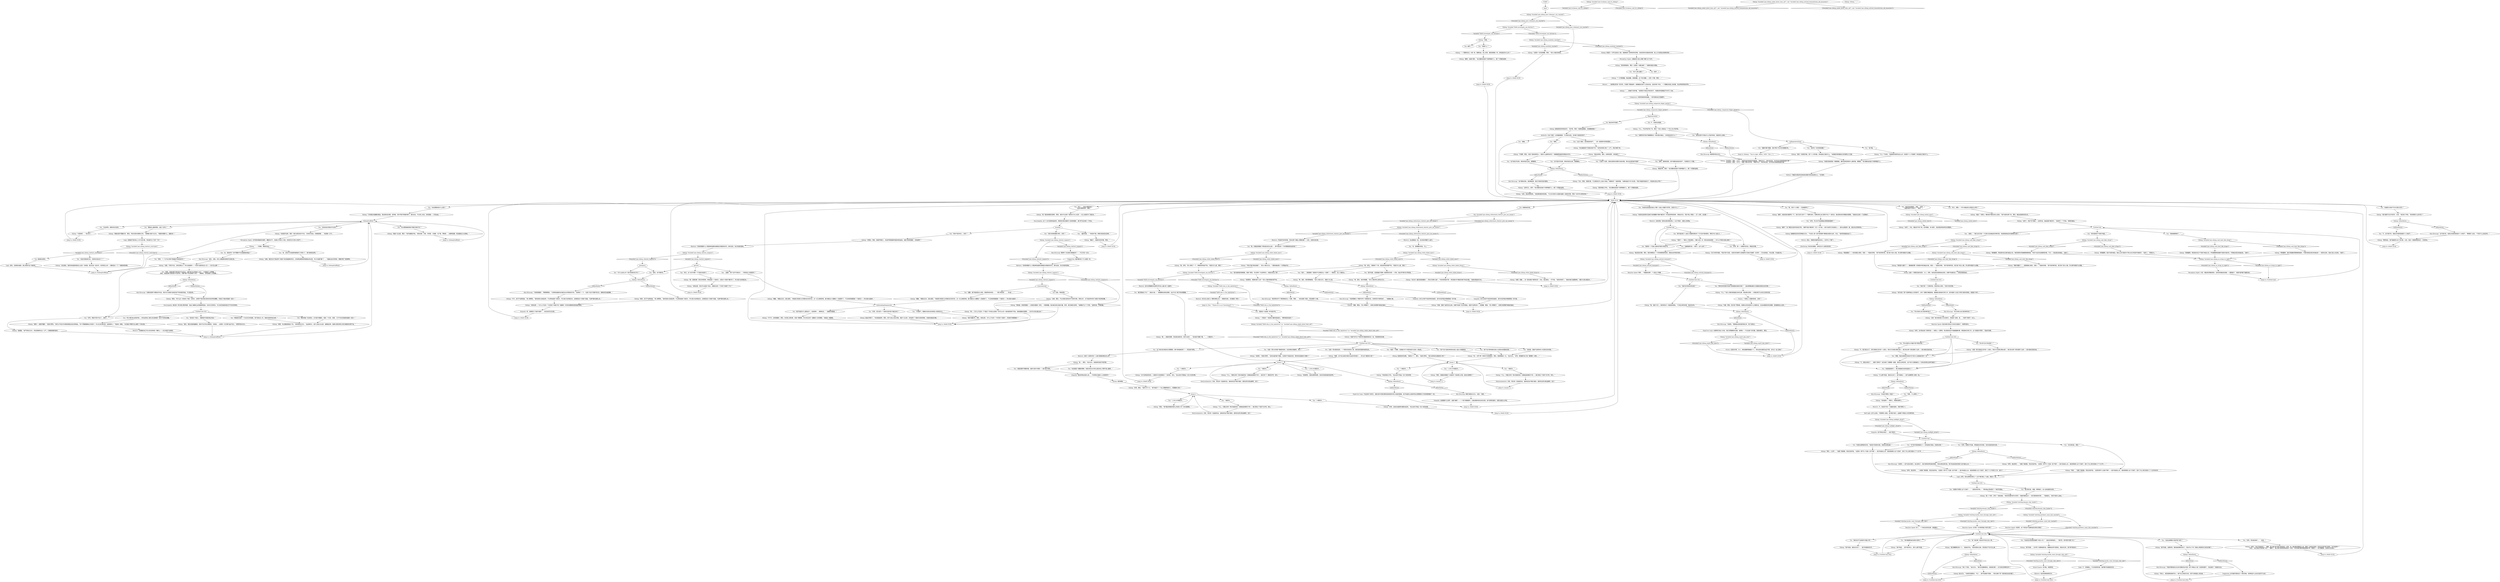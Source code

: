 # JAM / HUMANITARIAN AID
# Siileng, the humanitarian aid guy!
# ==================================================
digraph G {
	  0 [label="START"];
	  1 [label="input"];
	  2 [label="Rhetoric: 你很确定自己可以住在某地的一棵树上——反正他是不会相信。"];
	  3 [label="You: 窥探是没用的。"];
	  4 [label="Siileng: “哦……我喜欢探索，而且我也喜欢你。我可以给你……”他在脑子里数了数。“……10雷亚尔。”"];
	  5 [label="Siileng: “说得好，”他表示赞同，“没有忠诚的客户基础，生意是不可能成功的。那你的忠诚值多少钱呢？”"];
	  6 [label="You: “10雷亚尔。”"];
	  7 [label="Siileng: “拜托，小点声……”他看了看周围，然后压低声音。“这里有一帮*坏人*在做一些*坏事*——我只知道这么多。请别把我卷入这个烂摊子，我为了向上爬已经奋斗了*十五*年……”"];
	  8 [label="Kim Kitsuragi: “*到底*都是谁在议论你们要找的女司机？那个种族主义者？还是其他那个，有纹身的？”他指向北边。"];
	  9 [label="Siileng: “磁带，你是说音乐磁带吗？不，音乐已经*过时*了！不要听音乐。如果你想让自己更有*范儿*一些的话，我这里有卖非常酷炫的墨镜。”他指向左边的一个劣质箱子。"];
	  10 [label="You: “好吧，所以你不知道我能去哪里搞到磁带？”"];
	  11 [label="MAIN HUB"];
	  12 [label="Kim Kitsuragi: “*杏味附属国*，”警督解释到，“它是希依盖群岛在瑞瓦肖众所周知的代号。”他停顿了一下。“这是个有点*问题*的叫法，我敢肯定你能理解。”"];
	  13 [label="You: “只是开个玩笑。我来这里其实是警方有些问题，想从你这里找到*答案*”"];
	  14 [label="You: “好吧，但它成为一个鬼地方是*因为*瑞瓦肖吗？”"];
	  15 [label="apricots"];
	  16 [label="Siileng: “哦！没那回事！其实非常简单。希依盖是一个鬼地方。这里对个体商户要好多了。所以我才会来瑞瓦肖。”"];
	  17 [label="Jump to: [SiilengStuffHub]"];
	  18 [label="Jump to: [Siileng: \"\"You're right, officer, 100%.\" He r...\"]"];
	  19 [label="You: “你这里都卖些什么东西？”"];
	  20 [label="Untitled hub (03)"];
	  21 [label="Siileng: “希依盖，杏味附属国——对我来说都是一样的，一样都很酷。我对做生意比较感兴趣。来吧，我们做笔交易吧。”他朝箱子比了个手势。“品质优良，价格低廉。”"];
	  22 [label="Siileng: “不不，杏子产自希依盖，”男人解释到。“我的祖母以前就会种。不过希依盖是个鬼地方，所以我才会来瑞瓦肖。这里更适合个体商户发展。*法律*管的没那么多。”"];
	  23 [label="Siileng: “啊，是的。钱非常重要。”街头小贩非常认真地点点头，"];
	  24 [label="Siileng: Variable[\"TASK.investigate_sea_fortress\"]"];
	  25 [label="Variable[\"TASK.investigate_sea_fortress\"]", shape=diamond];
	  26 [label="!(Variable[\"TASK.investigate_sea_fortress\"])", shape=diamond];
	  27 [label="You: “我*不会*没收你转卖的这些人道主义救援物资。”"];
	  28 [label="You: “我*不会*把你做的这些小生意告诉纽曼奥克斯。”"];
	  29 [label="Siileng: “警官，*我*看起来像是有那么多钱的人吗？讲点道理嘛。”"];
	  30 [label="You: “1,000,000雷亚尔。”"];
	  31 [label="Untitled hub (03)"];
	  32 [label="Siileng: “是一个*她*，好吗？”他低语到。“其他司机都叫她*女司机*。你最好离她远点——他们提到她的时候……”他摇摇头。“她可不是什么淑女。”"];
	  33 [label="Jump to: [Untitled hub (03)]"];
	  34 [label="Reaction Speed: 女司机？也许跟*露比*有所关联？"];
	  35 [label="Siileng: “我不知道……我不是本地人。我什么都不知道。”"];
	  36 [label="Jump to: [Untitled hub (03)]"];
	  37 [label="You: “所以……你是从哪里来的？”\n“你是从哪里来的，席勒？”"];
	  38 [label="Siileng: “我？我的故事挺无聊的，警官。谁在乎过去呢？我现在只关心生意——全心全意的为了瑞瓦肖。”"];
	  39 [label="Siileng: 他假装惊恐地举起双手。“别开枪，警官！你要是逮捕我，还是要勒索我？”"];
	  40 [label="You: “这不是在开玩笑。把你的钱交出来。我需要钱。”"];
	  41 [label="hubsmakingthingseasier"];
	  42 [label="Siileng: “一个警察在街上一瘸一拐，肩膀流血，脸上淤青，看起来跟鬼一样..,你知道这叫什么吗？”"];
	  43 [label="Jump to: [MAIN HUB]"];
	  44 [label="You: “但你是个外国人。我要保护外国的商业利益！”"];
	  45 [label="You: “那不就击败了人道主义救援的理念吗？它*应该*是免费的。那样才叫人道主义。”"];
	  46 [label="Untitled hub"];
	  47 [label="Esprit de Corps: 如果想钉死这人的话，我们还需要更多证据，他想到——不过这是个好问题。真是好眼力，警官。"];
	  48 [label="You: 说服他给你钱。"];
	  49 [label="You: Variable[\"jam.siileng_whitecheck_rhetoric_give_me_money\"]"];
	  50 [label="Variable[\"jam.siileng_whitecheck_rhetoric_give_me_money\"]", shape=diamond];
	  51 [label="!(Variable[\"jam.siileng_whitecheck_rhetoric_give_me_money\"])", shape=diamond];
	  52 [label="Siileng: Variable[\"jam.siileng_white_failed_once\"]"];
	  53 [label="Variable[\"jam.siileng_white_failed_once\"]", shape=diamond];
	  54 [label="!(Variable[\"jam.siileng_white_failed_once\"])", shape=diamond];
	  55 [label="Siileng: “好吧，这些应该能帮你重新站起来。”他从皮夹子掏出一张十块的钞票。"];
	  56 [label="You: “我甚至都不想要幸福，或者*没有不幸福*——我只是不想死。”"];
	  57 [label="Rhetoric: 经过这么些乱七八糟的事情之后——撕破的封条，对你撒谎？拜托！"];
	  58 [label="Siileng: “那就*更酷*了——调查贩毒之类的。但是——”他指向货物。“我不是货車司机，我只是个街头小贩。所以那件事我不太清楚。”"];
	  59 [label="Siileng: IsKimHere()"];
	  60 [label="IsKimHere()", shape=diamond];
	  61 [label="!(IsKimHere())", shape=diamond];
	  62 [label="Siileng: “没有！我只是说我工作比较努力，但他是个混球。我……”他停下来想了一会儿。"];
	  63 [label="Reaction Speed: 他应该意识到自己已经无法脱身了。聪明的家伙。"];
	  64 [label="You: “等等，什么那帮人？”"];
	  65 [label="Siileng: “我不知道，全都有吧。我知道的都告诉你了。现在可以了吗？我真心希望现在已经没问题了。”"];
	  66 [label="Siileng: “我不知道……也许吧？如果她是的话，我跟她走得不是很近。我告诉过你，我不想*卷进去*。”"];
	  67 [label="You: “喂，你看起来像是个特别成功的企业家……想不想支持一下本地警察局的成员呢？”"];
	  68 [label="Siileng: “……你确实*非常*酷。”他用两只手做出手枪的样子，有模有样的朝着空气中开了几枪。"];
	  69 [label="You: “你是‘杏味附属国’来的，对吧？”"];
	  70 [label="You: “为什么会这么叫？因为有很多杏子吗？”"];
	  71 [label="You: “这不是在开玩笑。把你的钱交出来。我需要钱。”"];
	  72 [label="Siileng: “当然。我会悄悄地来。”他狡猾地朝你眨眨眼。“不过也许我可以说服你逮捕一些我的货物，警官？也许可以用你的钱？”"];
	  73 [label="You: （退避）“那个名字不是有点……不顾及别人的感受吗？”"];
	  74 [label="nolaupuru"];
	  75 [label="Logic: 不，还是露比。不过有意思的是，他好像不知道她的存在……"];
	  76 [label="nofingerpistolshub"];
	  77 [label="Siileng: “酷啊。这就叫*酷*。”他又重新坐回身下的那堆箱子上，摆了个舒服的姿势。"];
	  78 [label="Siileng: Variable[\"jam.truckman_said_its_siileng\"]"];
	  79 [label="Variable[\"jam.truckman_said_its_siileng\"]", shape=diamond];
	  80 [label="!(Variable[\"jam.truckman_said_its_siileng\"])", shape=diamond];
	  81 [label="Jump to: [MAIN HUB]"];
	  82 [label="Siileng: Variable[\"jam.siileng_noticed_humanox\"]"];
	  83 [label="Variable[\"jam.siileng_noticed_humanox\"]", shape=diamond];
	  84 [label="!(Variable[\"jam.siileng_noticed_humanox\"])", shape=diamond];
	  85 [label="Empathy: 你们之前的气氛变得有些尴尬，因为你显然就对贿赂那套一窍不通。"];
	  86 [label="Jump to: [money 1]"];
	  87 [label="Drama: 这是一个厚颜无耻的谎言，大人。然而，他说话的态度是如此坚定。如果不知道的话——吾辈会相信他的。"];
	  88 [label="You: “你在害怕谁，席勒？”"];
	  89 [label="You: “好吧。如果你不知道，那我就告诉你老板，说你在偷卖他的东西。”"];
	  90 [label="Siileng: “好吧，是这样的……”小贩看了看周围，然后压低声音。“这里有一帮*坏人*在做一些*坏事*——我只知道这么多。请别把我卷入这个烂摊子，我花了*15*年努力工作，就为了……”"];
	  91 [label="Siileng: “所有人。甚至是那些离开的人。我不怎么和他们交往，我不记得谁身上有纹身。”"];
	  92 [label="Siileng: “国王雕像那边有一个。”他指向环岛。“我没有靠近过她，而且我也*不会*这么做。”"];
	  93 [label="You: “不，这不是代号。我真正的意思是我的个人净资产。”"];
	  94 [label="Siileng: 他朝着背后的空货車厢点点头。“不会有人把一副*优质塑料*墨镜扔进灌木丛的，先生。“他的笑容越发灿烂了。"];
	  95 [label="Siileng: Variable[\"jam.siileng_mainhub_reached\"]"];
	  96 [label="Variable[\"jam.siileng_mainhub_reached\"]", shape=diamond];
	  97 [label="!(Variable[\"jam.siileng_mainhub_reached\"])", shape=diamond];
	  98 [label="You: 掏出你的手指枪！"];
	  99 [label="Siileng: Variable[\"jam.siileng_rhetoric_overvalue\"]"];
	  100 [label="Variable[\"jam.siileng_rhetoric_overvalue\"]", shape=diamond];
	  101 [label="!(Variable[\"jam.siileng_rhetoric_overvalue\"])", shape=diamond];
	  102 [label="Siileng: “……它很美。美丽的自由！”"];
	  103 [label="Siileng: “是啊——废墟*很酷*，”他表示赞同。“我可以不经过中间商来贩售这些优质商品。*你*不需要重建自己的房子。可以生活在弹坑里！或者是树上！”他指向一棵树。“你还能在*哪里*这么做呢？只有这里。”"];
	  104 [label="Siileng: “是的！你很有风格，很*个人*的风格。你知道自己喜欢什么。”他满意的审视着自己的消费主义王国。"];
	  105 [label="You: “哇哦什么？”"];
	  106 [label="You: [离开。]"];
	  107 [label="Kim Kitsuragi: “是的，没错。任何人都能随时随地开店做生意。”"];
	  108 [label="Siileng: IsKimHere()"];
	  109 [label="IsKimHere()", shape=diamond];
	  110 [label="!(IsKimHere())", shape=diamond];
	  111 [label="SiilengStuffHub"];
	  112 [label="You: “到底*谁*是你的供应商？”"];
	  113 [label="Reaction Speed: 等等……*纽曼奥克斯*，*人道主义*救援……"];
	  114 [label="Siileng: “哦，好吧。”男人停顿了一下，神情突然有些严肃。“但是为什么呢，警官？”"];
	  115 [label="Siileng: Variable[\"jam.siileng_whitecheck_rhetoric_give_me_money\"]"];
	  116 [label="Variable[\"jam.siileng_whitecheck_rhetoric_give_me_money\"]", shape=diamond];
	  117 [label="!(Variable[\"jam.siileng_whitecheck_rhetoric_give_me_money\"])", shape=diamond];
	  118 [label="Electrochemistry: 天啦，现在来一包皇家的话，滋味肯定会*特别*美妙。感觉去弄点焦油棒吧，宝贝！"];
	  119 [label="You: “看见那座岛了吗？”（指向大海。）“我需要钱去那边探索。这对于这个案子来说很重要。”"];
	  120 [label="Drama: 感觉很棒。"];
	  121 [label="You: （继续。）“我们正在寻找一个在港口运送毒品的货車司机。他或者是她此刻也被堵在这里了。”"];
	  122 [label="Siileng: Variable[\"jam.siileng_said_dont_like_drugs\"]"];
	  123 [label="Variable[\"jam.siileng_said_dont_like_drugs\"]", shape=diamond];
	  124 [label="!(Variable[\"jam.siileng_said_dont_like_drugs\"])", shape=diamond];
	  125 [label="Siileng: “好吧，也许我也是个货車司机——有那么一点算吧。但对我来说这不是最重要的事，那是我的日常工作。这个是我的*梦想*。”他张开双臂。"];
	  126 [label="You: “她可能跟哈迪兄弟有关联吗？”"];
	  127 [label="Jump to: [MAIN HUB]"];
	  128 [label="You: “是啊，我很有意思。我不是要没收民间资产，只是想问几个问题。”"];
	  129 [label="Siileng: 他灿烂地笑了。“你说是就是吧，警官。我不太担心政治问题。我是个企业家，你知道吗？只要对生意有帮助，对我来说就没问题。”"];
	  130 [label="You: “你从哪里搞到那些*舒服*的裤子的？”"];
	  131 [label="Jump to: [SiilengStuffHub]"];
	  132 [label="You: “因为我希望你贿赂我。我是个警官，还记得吗？在这种地方，你就应该这么*做*。”"];
	  133 [label="Siileng: “抱歉，警探。”男人咧嘴笑了，仿佛已经把整件事抛在脑后。"];
	  134 [label="You: “5雷亚尔。”"];
	  135 [label="Suggestion: 他*渴望*回到自己一贯的风格。说悄悄话什么的对生意可不太好。"];
	  136 [label="You: “你卖这些东西有许可证吗？”"];
	  137 [label="Siileng: “你真爱开玩笑，警官！我们这里没有许可证，只有经济自由。你看看周围……”他深吸一口气。"];
	  138 [label="Siileng: “席勒这里不需要打折，警官。所有东西本来都在打折。”他朝着大箱子点点头。“随便你想要什么，通通5折！”"];
	  139 [label="Jump to: [MAIN HUB]"];
	  140 [label="Siileng: “那就问吧，警官！”他又重新坐回身下的那堆箱子上，摆了个舒服的姿势。"];
	  141 [label="Siileng: “什么？不会的。不敢相信你居然会这么说！你很有*个人*风格啊！你知道自己喜欢什么。”"];
	  142 [label="Siileng: “我觉得挺公平的。”他又重新坐回身下的那堆箱子上，摆了个舒服的姿势。"];
	  143 [label="Siileng: IsKimHere()"];
	  144 [label="IsKimHere()", shape=diamond];
	  145 [label="!(IsKimHere())", shape=diamond];
	  146 [label="Siileng: Variable[\"jam.siileng_rhetoric_laupuru\"]"];
	  147 [label="Variable[\"jam.siileng_rhetoric_laupuru\"]", shape=diamond];
	  148 [label="!(Variable[\"jam.siileng_rhetoric_laupuru\"])", shape=diamond];
	  149 [label="Jump to: [MAIN HUB]"];
	  150 [label="Siileng: “没错，不用许可证，没有官僚主义！所以这座城市——*还有*这里的执法人员——才会*这么酷*！”"];
	  151 [label="You: “那我是在保护一个无法无天的国度。我不是执法人员，我是无政府的执法者！”"];
	  152 [label="Siileng: “超级酷。”他严肃地点点头，然后骄傲地吐出一口气，打量着周围的城市。"];
	  153 [label="Empathy: 这就像是*公交車*，或者*海鸥*——一个孩子看着窗外，正描述着来来往往的东西。他不是特别喜欢，但是又能怎么办呢。"];
	  154 [label="You: “这是一项针对你客户基础的投资。总该采取点措施吧，老兄！”"];
	  155 [label="You: “这个家伙告诉我说生活需要钱，要不游戏就结束了——而且我不想死。”"];
	  156 [label="Siileng: “那就更酷了——你的调查之类的。但是——”他指向货物。“我不是货車司机，我只是个街头小贩。所以那件事我不太清楚。”"];
	  157 [label="Rhetoric: 不。他说的不是一个抽象的团体，而是*那帮人*。"];
	  158 [label="Empathy: 他不想谈论他们……他在*害怕*。"];
	  159 [label="You: “这些话是哪些‘其他司机’说的？”"];
	  160 [label="Inland Empire: 有可能。她很奇怪。"];
	  161 [label="Siileng: “磁带？”这个概念在他听来有些可笑。“磁带*到处*都有啊！它们一文不值，小孩子会把它们扔到树上——灌木丛里就有一盘，就在这台货車背后。”"];
	  162 [label="Siileng: “没错，警官，不过对做生意来说可不是件好事。规矩太多，对于我这种本地个体商户来说特别糟。”"];
	  163 [label="Siileng: “是啊，你主要就是做这个的。”他钦佩地点点头。“自由很伟大，是它让独立企业家，就像我这种，能够以很有竞争力的价格贩卖优质产品。”"];
	  164 [label="You: 别急。等他回答。"];
	  165 [label="Siileng: “你看，警官。我只是个零售商。如果你对供应链有什么问题的话，应该去跟我的供应商聊。游戏都是这么玩的。”"];
	  166 [label="Siileng: “*是的*——*基本上*是免费的。只要5分钱一份！那份金枪鱼很棒——为什么不再来点通心粉呢？”"];
	  167 [label="Siileng: “它们*非常*美味。*而且*耐于存放。大夏天的你都可以直接把它们放在外面晒！试试吧——买点金枪鱼。不会过期，不会腐烂的。”"];
	  168 [label="Drama: 这是在作秀，大人。他知道要想搜捕这个人，现在这些证据还远远不够。也许过一会儿再说？"];
	  169 [label="Siileng: “你又问一遍还真是挺酷的——现在已经第三遍了。不如你把钱给*我*，然后我给*你*酷炫的裤子和运动鞋。”他指向商品的方向。"];
	  170 [label="You: “5雷亚尔。”"];
	  171 [label="Siileng: “哦，好吧。”席勒停了下来，脸色突然变得很严肃。“但是为什么呢，警官？”"];
	  172 [label="Siileng: Variable[\"TASK.who_is_the_ladydriver\"]"];
	  173 [label="Variable[\"TASK.who_is_the_ladydriver\"]", shape=diamond];
	  174 [label="!(Variable[\"TASK.who_is_the_ladydriver\"])", shape=diamond];
	  175 [label="Siileng: “毒品？”有那么一瞬间他不确定该怎么回应。“我不会掺合那个的，警官。毒品会毁掉你的生活。”"];
	  176 [label="Siileng: “那很酷啊，很多顶级酷的警察都吸毒的。可惜的是我这里没有毒品卖——家里也没有。我自己身上也没有。”他笑了。"];
	  177 [label="Siileng: “你知道的——那帮人。贩毒的那帮人。”"];
	  178 [label="You: “好吧，现在就没事了。”（总结。）"];
	  179 [label="Siileng: IsKimHere()"];
	  180 [label="IsKimHere()", shape=diamond];
	  181 [label="!(IsKimHere())", shape=diamond];
	  182 [label="Siileng: 他点点头。“在她的货車那边，不过……我不知道是不是她……现在没事了吧？我觉得应该没问题了。”"];
	  183 [label="Siileng: IsKimHere()"];
	  184 [label="IsKimHere()", shape=diamond];
	  185 [label="!(IsKimHere())", shape=diamond];
	  186 [label="You: “你，我想要你的钱。马上。”"];
	  187 [label="Siileng: “不错啊，警官。你是个很有意思的人！我有什么能帮你的吗？”他朝着那些破旧的商品点点头。"];
	  188 [label="You: “如果所有手指子弹都像雨点一样坠落在地面上，你觉得会发生什么？”"];
	  189 [label="Siileng: “很酷，”席勒点点头，眉头紧锁，“你能意识到我们之间错综复杂的历史，这一点让我很钦佩。能为殖民主义道歉这一点就更好了。不过杏味附属国是一个鬼地方——所以我才会离开。”"];
	  190 [label="You: “老兄，这个杏子的事一下子就复杂起来了。”"];
	  191 [label="Kim Kitsuragi: “如果你是想*冷嘲热讽*的话，其实可以说我们会保护财产所有者的利益。不过我没有。”"];
	  192 [label="Jump to: [MAIN HUB]"];
	  193 [label="Siileng: “祝你购物愉快，警官！这里的一切都太酷了！”他朝你竖起大拇指。"];
	  194 [label="Kim Kitsuragi: “有意思。”警督掏出他的蓝色笔记本，做了些笔记。"];
	  195 [label="Perception (Sight): 你环顾四周破败的建筑，糟糕的天气，丢满瓜子壳的人行道，还有灰扑扑又呛人的空气……"];
	  196 [label="Siileng: “不不不。这样挺酷的，警官。你还担心那些事，真是个酷警察。所以你应该买一副酷劲十足的墨镜。”他指向一堆墨镜。"];
	  197 [label="You: “好吧。那就不用许可证了。没事了。”"];
	  198 [label="Rhetoric: 真是个大胆的举动！让我们看看结果会怎么样。"];
	  199 [label="You: “但你*是*一个货車司机。其他司机认得你，*还有*你的货車。”"];
	  200 [label="Jump to: [Untitled hub]"];
	  201 [label="You: “所以你承认自己是货車司机了。”"];
	  202 [label="Siileng: “没错！那只是我生活中的一小部分。现在它已经是过眼云烟了。我已经从那个深坑里爬了出来——因为我的足智多谋。”"];
	  203 [label="Siileng: “听着……”他看了看周围，然后压低声音。“这里有帮坏人在做*坏事*——我只知道这么多。请别把我卷入这个烂摊子，我为了向上爬已经奋斗了十五年的时间……”"];
	  204 [label="Kim Kitsuragi: “没用的——他不会告诉我们。他太害怕了。我们得把他带回我的警局，然后在那边审问他。等打电话给他的老板*之后*就这么办。”"];
	  205 [label="You: “你卖的这些食品包装上印着“人道主义救援”的字样。这是为什么？”"];
	  206 [label="Siileng: “是的，杏子产自希依盖，”男人解释到。“我的祖母以前就会种。不过希依盖是个鬼地方，所以我才会来瑞瓦肖。这里更适合个体商户发展。*法律*管的没那么多。”"];
	  207 [label="Composure: 你感觉食指有些抽搐。一场手指枪战正在酝酿中。"];
	  208 [label="You: “抱歉，我不是故意这么说的。我是想说你来自……”（费力地发音）……“希-盖……”"];
	  209 [label="Siileng: “说到这里，现在可以给我个机会，说服你支持一下本地个体商户了吗？”"];
	  210 [label="You: [离开。]"];
	  211 [label="Siileng: Variable[\"jam.siileng_esprit_kim_later\"]"];
	  212 [label="Variable[\"jam.siileng_esprit_kim_later\"]", shape=diamond];
	  213 [label="!(Variable[\"jam.siileng_esprit_kim_later\"])", shape=diamond];
	  214 [label="Siileng: “*现在*我们有些进展了，”街头小贩点点头。“只要你能给我一个好理由的话……”"];
	  215 [label="Siileng: Variable[\"jam.siileng_white_failed_thrice\"]"];
	  216 [label="Variable[\"jam.siileng_white_failed_thrice\"]", shape=diamond];
	  217 [label="!(Variable[\"jam.siileng_white_failed_thrice\"])", shape=diamond];
	  218 [label="Electrochemistry: 天啦，现在来一包皇家的话，滋味肯定会*特别*美妙。感觉你去弄点焦油棒吧，宝贝！"];
	  219 [label="You: “10雷亚尔。”"];
	  220 [label="You: “因为……我很腐败？我真的不记得是怎么一回事了——我是说，怎么个腐败法。”"];
	  221 [label="Untitled hub"];
	  222 [label="You: “其实我真的*不喜欢*毒品。”"];
	  223 [label="Siileng: Variable[\"jam.siileng_said_likes_drugs\"]"];
	  224 [label="Variable[\"jam.siileng_said_likes_drugs\"]", shape=diamond];
	  225 [label="!(Variable[\"jam.siileng_said_likes_drugs\"])", shape=diamond];
	  226 [label="Siileng: IsKimHere()"];
	  227 [label="IsKimHere()", shape=diamond];
	  228 [label="!(IsKimHere())", shape=diamond];
	  229 [label="You: “如果你不想卷入这个烂摊子……”（提高你的声音。）“那你就必须给我们一个离开的理由。”"];
	  230 [label="Jump to: [Untitled hub (03)]"];
	  231 [label="Jump to: [MAIN HUB]"];
	  232 [label="Rhetoric: 没必要搞这一套，告诉他你想要什么就行。"];
	  233 [label="Siileng: “当然了，先生，酷炫的不得了呢。好好看看，多久都行，我这里各种各样的东西都有。”"];
	  234 [label="Siileng: “*一切*都很酷。商品很酷，顾客很酷，这个地方很酷——还有一件事，警官……”"];
	  235 [label="You: “像我这么酷的警官，能打个折吗？”"];
	  236 [label="You: “是的。杏子很好吃。”"];
	  237 [label="localhub"];
	  238 [label="You: “勒索。”"];
	  239 [label="Rhetoric: *杏味附属国*让人想起希依盖群岛被瑞瓦肖殖民的时代。换句话说，有点诽谤的意味。"];
	  240 [label="Siileng: “可以，警官，我很乐意，不过我现在手上没多少现金，你懂的吧？”他眨眨眼。“如果你能先*买*点东西，*然后*我就有钱给你了。听起来比较公平吧？”"];
	  241 [label="You: “我来这里可不是玩什么手指手枪的。我是来办公事的。”"];
	  242 [label="You: “等等，但是如果不用检查许可证的话，还要*我*在这里做什么呢？”（盯着袖子上的警徽。）\n“等等，但是如果不用检查许可证的话，还要*我们*在这里做什么呢？”（看着金，还有他袖子上的警徽。）"];
	  243 [label="Siileng: “没错。瑞瓦肖对于我这种个体商户来说是最棒的地方。还有那些模特和明星都会来这里，所以它就更*酷*了……”他露出灿烂的笑容，很像牙膏广告里那种。"];
	  244 [label="Siileng: “喂——为什么不支持一下*我这个*本地企业家呢？你可以从买一条性感的裤子开始。或者是酷炫的墨镜……也许可以来点通心粉？”"];
	  245 [label="Jump to: [MAIN HUB]"];
	  246 [label="Kim Kitsuragi: 警督听了这话眉头都皱起来了——不过只有一点点。"];
	  247 [label="You: “我不知道为什么要说这个。这是某种……精神反应。”（指着你的脑袋。）"];
	  248 [label="Siileng: “警官，我看起来像是个大毒枭吗？我没那么多钱。能讲点道理吗？”"];
	  249 [label="You: “10雷亚尔。”"];
	  250 [label="Perception (Sight): 长官，看起来好像是真的。没有发现毒品的迹象——墨镜盒子，*或者*扬声器下面都没有。"];
	  251 [label="Siileng: “那很酷啊。特别是你说过喜欢毒品之后。电影里那些顶级酷警察都吸毒，*而且*对此的态度都很矛盾。不过——我这里没有毒品。”他笑了。"];
	  252 [label="Siileng: Variable[\"jam.siileng_no_drugs_in_sight\"]"];
	  253 [label="Variable[\"jam.siileng_no_drugs_in_sight\"]", shape=diamond];
	  254 [label="!(Variable[\"jam.siileng_no_drugs_in_sight\"])", shape=diamond];
	  255 [label="You: “所以你因为太*尴尬*而不想告诉我？”"];
	  256 [label="Siileng: “什么都不知道，我告诉过你了。我不是傻瓜——我不会跟那帮人搅在一起。”"];
	  257 [label="You: “并不是*某些贩毒的人*。你知道他们是谁。赶紧告诉我！”"];
	  258 [label="Siileng: Variable[\"whirling.klaasje_ruby_leader\"]"];
	  259 [label="Variable[\"whirling.klaasje_ruby_leader\"]", shape=diamond];
	  260 [label="!(Variable[\"whirling.klaasje_ruby_leader\"])", shape=diamond];
	  261 [label="Siileng: “我只接受*合法*的货币，长官。”他压低了声音。“除非那是什么的代号？”"];
	  262 [label="You: “喂，问你个小问题——你卖磁带吗？”"];
	  263 [label="Jump to: [SiilengStuffHub]"];
	  264 [label="Siileng: IsKimHere()"];
	  265 [label="IsKimHere()", shape=diamond];
	  266 [label="!(IsKimHere())", shape=diamond];
	  267 [label="Siileng: Variable[\"whirling.hardie_went_through_ruby_info\"]"];
	  268 [label="Variable[\"whirling.hardie_went_through_ruby_info\"]", shape=diamond];
	  269 [label="!(Variable[\"whirling.hardie_went_through_ruby_info\"])", shape=diamond];
	  270 [label="Siileng: Variable[\"whirling.hardie_went_through_ruby_info\"]"];
	  271 [label="Variable[\"whirling.hardie_went_through_ruby_info\"]", shape=diamond];
	  272 [label="!(Variable[\"whirling.hardie_went_through_ruby_info\"])", shape=diamond];
	  273 [label="Siileng: “对于这种投资来说，10雷亚尔已经很便宜了！给你啦，老兄。”他从皮夹子里掏出一张10元的钞票。"];
	  274 [label="Siileng: IsKimHere()"];
	  275 [label="IsKimHere()", shape=diamond];
	  276 [label="!(IsKimHere())", shape=diamond];
	  277 [label="Empathy: 你们之间的气氛变得有些尴尬，因为你显然就对贿赂那套一窍不通。"];
	  278 [label="You: “1,000,000雷亚尔。”"];
	  279 [label="money 3"];
	  280 [label="Jump to: [You: \"\"Think of it as an *investment*.\"\"]"];
	  281 [label="Volition: *或者*你可以*不要*把它跟腐败联系在一起，而是更疯狂的事。"];
	  282 [label="Siileng: “那很酷啊。我也不喜欢毒品。我这么说只是因为不想让自己听起来*很差劲*。”他笑了。“同辈压力。”"];
	  283 [label="Siileng: “不。我只是忘记了。那只是我生活中的一小部分。现在它已经是过眼云烟了。我已经从那个深坑里爬了出来——因为我的足智多谋。”"];
	  284 [label="You: “她的名字不会刚好叫*露比*吧？”"];
	  285 [label="Rhetoric: 开始是巧妙的恭维，然后在那个基础上慢慢发展——记住，这是在谈生意。"];
	  286 [label="Shivers: ……海湾那边吹来一阵冷风。它席卷了整座城市，拖拽着挂在架子上的纺织品。远处的某个地方，一个锡罐在街道上滚动着，发出哗啦哗啦的声响……"];
	  287 [label="Siileng: IsKimHere()"];
	  288 [label="IsKimHere()", shape=diamond];
	  289 [label="!(IsKimHere())", shape=diamond];
	  290 [label="Siileng: “酷毙了。我喜欢你的风格，警官。”"];
	  291 [label="Reaction Speed: 有了。一个有佐证的目击者：就是露比。"];
	  292 [label="Drama: 一场很让人信服的表演，太棒了！"];
	  293 [label="Perception (Sight): 他胸前的口袋上绣着“席勒”这个名字。"];
	  294 [label="Siileng: “乐意效劳……”他又笑了。"];
	  295 [label="Siileng: Variable[\"jam.siileng_exited_once\"]"];
	  296 [label="Variable[\"jam.siileng_exited_once\"]", shape=diamond];
	  297 [label="!(Variable[\"jam.siileng_exited_once\"])", shape=diamond];
	  298 [label="Siileng: Variable[\"jam.siileng_asked_about_hum_aid\"]  and  Variable[\"jam.siileng_noticed_humanitarian_aid_macarons\"]"];
	  299 [label="Variable[\"jam.siileng_asked_about_hum_aid\"]  and  Variable[\"jam.siileng_noticed_humanitarian_aid_macarons\"]", shape=diamond];
	  300 [label="!(Variable[\"jam.siileng_asked_about_hum_aid\"]  and  Variable[\"jam.siileng_noticed_humanitarian_aid_macarons\"])", shape=diamond];
	  301 [label="Siileng: “啊，是的。很多警察都是。”街头小贩点点头，表情十分认真。"];
	  302 [label="Jump to: [MAIN HUB]"];
	  303 [label="Siileng: “那很酷啊。特别是你说过*不喜欢*毒品之后。所有酷警察吸毒都不是因为喜欢的。可惜我这里没有毒品卖。”他笑了。"];
	  304 [label="Siileng: “那真是*太酷*了——像缉毒刑警一样调查本地的毒品交易。但是——”他指向货物。“我不是货車司机，我只是个街头小贩。所以那件事我不太清楚。”"];
	  305 [label="Untitled hub (02)"];
	  306 [label="You: “席勒，我这边收到的消息说*你*是为工会贩毒的其中一员。”"];
	  307 [label="Kim Kitsuragi: “你说的*那帮人*是谁？”"];
	  308 [label="Logic: 好吧。现在总算是有那么*一点点*事实摆上了台面。再放大一些。"];
	  309 [label="Siileng: “好吧！”他又开始表演了。“很酷。就让我们用*采购*来结束这一切吧。来一副时髦的墨镜怎么样，警探？这是你应得的！而且这也是*我*应得的，你不觉得吗？”\n“好吧！”他又变回平常的那个他了。“酷毙了。就让我们用采购来结束这一切吧。不如买副时髦的墨镜再离开吧，警探们——你们俩都是。这是你们应得的！”"];
	  310 [label="Jump to: [Untitled hub (03)]"];
	  311 [label="You: “我会四处看看的，谢谢。”[离开。]\n“我暂时就不打扰你了。”[离开。]"];
	  312 [label="You: 不，这是安全隐患。"];
	  313 [label="Siileng: “真的*挺酷*的，警官。说到这里，为什么不支持一下本地的个体商户，买些裤子和眼镜呢？”"];
	  314 [label="Siileng: Siileng: \"...\""];
	  315 [label="Encyclopedia: 蛛丝是一种又细又薄的物质，是由小蜘蛛吐出的蜘蛛网组成，在秋天尤其常见。可以肯定他指的是近乎不存在的规则。"];
	  316 [label="Volition: 不要因为那些阿谀奉承和滑稽可笑的表演而分心。*问问题*。"];
	  317 [label="Siileng: “但是警官，我真没那种钱啊。肯定还有更适度的投资吧。”"];
	  318 [label="Kim Kitsuragi: 警督冷静地点点头，说道：“腐败。”"];
	  319 [label="Siileng: “一项投资？”他饶有兴趣的扬起眉头。“哪种类型的投资？”"];
	  320 [label="Siileng: “什么，只要五块吗？那点钱甚至连一包精装皇家都买不来——我们把这个*坚持下去*吧，老兄。”"];
	  321 [label="Siileng: 他直视你的双眼。“我明白了了，警官，”他表示赞同。“我们这里说的总数是多少呢？”"];
	  322 [label="Siileng: “听起来挺公平的。”他从皮夹子掏出一张十块的钞票。"];
	  323 [label="Siileng: “我……警官，”他点点头。他是真的有些不知所措。"];
	  324 [label="You: “5雷亚尔。”"];
	  325 [label="You: “投资我，我就不会把你的小生意告诉你老板。”"];
	  326 [label="Kim Kitsuragi: “所以你承认自己是货車司机了？”"];
	  327 [label="You: “别扭扭捏捏的了。港口的贩毒活动你知道多少？”"];
	  328 [label="Siileng: “好吧，是这样的……”他看了看周围，然后压低声音。“这里有一帮*坏人*在做一些*坏事*——我只知道这么多。请别把我卷入这个烂摊子，我为了向上爬已经奋斗了*十五*年……”"];
	  329 [label="Untitled hub (03)"];
	  330 [label="Reaction Speed: 有意思。这个司机会不会跟哈迪兄弟有关联呢？"];
	  331 [label="Kim Kitsuragi: “这不是代号。他真正的意思是他的个人净资产。”警督跳了出来。“*不是*什么法定货币。”"];
	  332 [label="Authority: 比这个更好！比较像是勒索，不过是合法的。这叫做“没收民间资产。”"];
	  333 [label="Siileng: “你在威胁我不可侵犯的财产权？”他夸张地用力吸了一口气，然后冷静下来。"];
	  334 [label="You: “所以‘酷’家伙会保护商人，却任由其他人都生活在废墟里？我可不觉得这很酷。”"];
	  335 [label="Rhetoric: *杏味附属国*让人想起希依盖群岛被瑞瓦肖殖民的时代。换句话说，有点诽谤的意味。"];
	  336 [label="Siileng: “当然可以。说吧！”他又重新坐回身下的那堆箱子上，摆了个舒服的姿势。"];
	  337 [label="Siileng: Variable[\"jam.siileng_post_tribunary_you_reacted\"]"];
	  338 [label="Variable[\"jam.siileng_post_tribunary_you_reacted\"]", shape=diamond];
	  339 [label="!(Variable[\"jam.siileng_post_tribunary_you_reacted\"])", shape=diamond];
	  340 [label="Siileng: “我是个企业家，警官！”他开始数起手指。“我有资源、买家、供货商、分销商、生产商，零售商……全都特别酷，而且都是正大光明的。”"];
	  341 [label="Suggestion: 就好像你犯了什么错误一样。"];
	  342 [label="You: “我不知道，这是我脑子里唯一能想到的东西——问你。我必须*想办法*弄到钱。”"];
	  343 [label="money 1"];
	  344 [label="Siileng: “你看，我是个诚实的企业家。如果不给我个充分的理由，我是不会帮你的——很抱歉，警探。”男人咧嘴笑了，仿佛已经把整件事抛在脑后。"];
	  345 [label="Siileng: “哈——那个啊！你砍价可真够狠的，警官。我很尊敬这一点。”他点点头。“好吧，那我要花多少钱？要理智一点哦……”"];
	  346 [label="Jump to: [money 1]"];
	  347 [label="Siileng: “*谁*说的？那个信奉种族主义的死胖子，对吗？我敢打赌就是他。跟我做对是他的日常工作，因为我是个比他工作努力很多的移民。他就是个喷子。”"];
	  348 [label="Untitled hub"];
	  349 [label="You: “你是在浪费我的时间。*他妈的*赶紧告诉我，是谁在这里运毒！”"];
	  350 [label="You: “你说的女司机是后面那个老妇人吗？”（指向灰域驾驶员。）“很茫然，很*奇怪*的那个吗？”"];
	  351 [label="Jump to: [MAIN HUB]"];
	  352 [label="You: “真的吗？你觉得我很酷？”"];
	  353 [label="You: “我酷不酷不重要，我有*警方*有关的问题要问你。”"];
	  354 [label="Siileng: Variable[\"TASK.investigate_sea_fortress\"]"];
	  355 [label="Variable[\"TASK.investigate_sea_fortress\"]", shape=diamond];
	  356 [label="!(Variable[\"TASK.investigate_sea_fortress\"])", shape=diamond];
	  357 [label="Kim Kitsuragi: 警督赞同地点点头。"];
	  358 [label="You: “我想有一个包装上面肯定写着‘非卖品’吧。”"];
	  359 [label="Jump to: [MAIN HUB]"];
	  360 [label="Siileng: “是的，瑞瓦肖就是最酷的。根本不在乎你从哪里来，你是谁……这里的一切只跟*自由*有关。”他赞同地点点头。"];
	  361 [label="Logic: 是的。这是商业秘密。就让他保守这个秘密吧。"];
	  362 [label="Siileng: IsKimHere()"];
	  363 [label="IsKimHere()", shape=diamond];
	  364 [label="!(IsKimHere())", shape=diamond];
	  365 [label="You: “就把这个当成是一种*投资*吧。”"];
	  366 [label="Siileng: “什么，只要五块吗？那点钱甚至连一包精装皇家都买不来——我们把这个*坚持下去*吧，老兄。”"];
	  367 [label="Siileng: “但是警官，贿赂你做什么呢？”街头小贩的表情非常严肃。"];
	  368 [label="You: “你说我是个很酷的警察，但是冻死在冰冷的公园长椅上可算不是上酷吧。”"];
	  369 [label="money 4"];
	  370 [label="You: “我吸毒都吸疯了。”"];
	  371 [label="You: “我们是兄弟，席勒。帮帮我们。没人会知道是你说的。”"];
	  372 [label="Siileng: Variable[\"jam.siileng_composure_finger_pistols\"]"];
	  373 [label="Variable[\"jam.siileng_composure_finger_pistols\"]", shape=diamond];
	  374 [label="!(Variable[\"jam.siileng_composure_finger_pistols\"])", shape=diamond];
	  375 [label="fingerpistolhub"];
	  376 [label="Logic: 他难道不是先标上100%的价格，然后就可以“打折”了吗？"];
	  377 [label="Siileng: “这位朋友，看来你知道游戏是怎么玩的！你和我，我们应该一起合作。你觉得怎么样——重新组合一下？”他朝你眨眨眼。"];
	  378 [label="Siileng: “什么，不玩手指手枪了吗，警官？”街头小贩发出一个*Biu-Biu*的声音。"];
	  379 [label="Siileng: “你说得对，警官，100%。”他把手指手枪收回手指枪套。“那就不玩了。聊正经生意。也许你会对高级男装感兴趣？”\n“你说得对，警官，100%。”他整了整衬衣衣领。“那就不玩了。聊正经生意。也许你会对高级男装感兴趣？”"];
	  380 [label="You: “我不酷。”"];
	  381 [label="Jump to: [MAIN HUB]"];
	  382 [label="Siileng: 你看见一个萨马拉街头小贩，周围堆满了各种各样的货物。当他发现你在看他的时候，脸上立马绽放出热情的笑容……"];
	  383 [label="Jump to: [SiilengStuffHub]"];
	  384 [label="Rhetoric: 没有烦恼？感觉这里好像有那么一点点*烦恼*。道德上的烦恼。"];
	  385 [label="Untitled hub (02)"];
	  386 [label="Jump to: [MAIN HUB]"];
	  387 [label="Jump to: [MAIN HUB]"];
	  388 [label="Kim Kitsuragi: “你是想要别人*贿赂*你吗？如果是的话，你表现的不是特别好……”他看着小贩。"];
	  389 [label="You: “1,000,000雷亚尔。”"];
	  390 [label="You: “所以，席勒——*你*对毒品的立场是怎么样的？”"];
	  391 [label="Half Light: 远不止这些。不管那帮人是谁，他*害怕*他们。远超那个种族主义的货車司机。"];
	  392 [label="Siileng: IsKimHere()"];
	  393 [label="IsKimHere()", shape=diamond];
	  394 [label="!(IsKimHere())", shape=diamond];
	  395 [label="Kim Kitsuragi: “第三个司机，”他点点头。“我们还没跟她聊过。她到底在哪——在马背纪念碑附近吗？”"];
	  396 [label="Rhetoric: 他没有把她排除在外。"];
	  398 [label="Siileng: “这里的一切还是很酷，警官，”街头小贩向你保证。"];
	  399 [label="Encyclopedia: 这个人也许是希依盖来的，那里有时候也被称为‘杏味附属国’，属于萨马拉洲的一个列岛。"];
	  400 [label="You: （最好别提。）“听起来不错。那我们就说回生意吧。”"];
	  401 [label="Empathy: 呃，如果是为了他的*祖母*……你应该多买点东西。"];
	  402 [label="You: “逮捕。”"];
	  403 [label="You: “这些东西是真打折，还是你先涨过价了？”"];
	  404 [label="You: “蛛丝帝国？你说得对，这*真的*挺酷的。我是一个时尚、孱弱、几乎不存在的国家机器的一部分！”"];
	  405 [label="Siileng: Variable[\"jam.siileng_rhetoric_laupuru\"]"];
	  406 [label="Variable[\"jam.siileng_rhetoric_laupuru\"]", shape=diamond];
	  407 [label="!(Variable[\"jam.siileng_rhetoric_laupuru\"])", shape=diamond];
	  408 [label="Siileng: “警官，*你*让这一切变成了可能！没有你，这里的气候对做生意来说肯定特别糟糕。你是这个蛛丝帝国的一部分！”"];
	  409 [label="Siileng: “哇哦。”"];
	  410 [label="You: “金，是真的吗？他不需要许可证就能贩卖商品？”"];
	  411 [label="Kim Kitsuragi: “他不要你的钱。请忽略他吧。我们只是来问些问题的。”"];
	  412 [label="You: “先这样吧。我再问你点别的。”"];
	  413 [label="Siileng: Variable[\"jam.siileng_white_failed_once\"]"];
	  414 [label="Variable[\"jam.siileng_white_failed_once\"]", shape=diamond];
	  415 [label="!(Variable[\"jam.siileng_white_failed_once\"])", shape=diamond];
	  416 [label="Esprit de Corps: 不远处某个的地方，查德·提尔布鲁克警官拒绝收受本地小混混的贿赂。他不知道你让他和所有正直警察的工作变得更艰难了一些。"];
	  417 [label="Rhetoric: 因为你需要解决犯罪科学历史上最大的一起案件。"];
	  418 [label="Siileng: “哇哦！真酷……你一直在重复*相同的话*，先生。毫无差别。一字不差。”他惊讶地笑了。“我给你捐几副墨镜吧。只要20分到2雷亚尔。”"];
	  419 [label="Jump to: [MAIN HUB]"];
	  420 [label="Electrochemistry: 天啦，现在来一包皇家的话，滋味肯定会*特别*美妙。感觉你去弄点焦油棒吧，宝贝！"];
	  421 [label="You: “这是一项对我的投资，一个很有实验性的人类。我的投资回报率是疯狂的。”"];
	  422 [label="Siileng: IsKimHere()"];
	  423 [label="IsKimHere()", shape=diamond];
	  424 [label="!(IsKimHere())", shape=diamond];
	  425 [label="Siileng: Variable[\"TASK.who_is_the_ladydriver\"] or  Variable[\"jam.siileng_asked_about_hum_aid\"]"];
	  426 [label="Variable[\"TASK.who_is_the_ladydriver\"] or  Variable[\"jam.siileng_asked_about_hum_aid\"]", shape=diamond];
	  427 [label="!(Variable[\"TASK.who_is_the_ladydriver\"] or  Variable[\"jam.siileng_asked_about_hum_aid\"])", shape=diamond];
	  428 [label="Siileng: Variable[\"jam.siileng_said_likes_drugs\"]"];
	  429 [label="Variable[\"jam.siileng_said_likes_drugs\"]", shape=diamond];
	  430 [label="!(Variable[\"jam.siileng_said_likes_drugs\"])", shape=diamond];
	  431 [label="Siileng: “不。真是太疯狂了……是那个胖喷子！他已经盯了我整整一星期，是他让你来的吧。也许*他*才是贩毒的人？你有没有想过这种可能性？”"];
	  432 [label="Siileng: IsKimHere()"];
	  433 [label="IsKimHere()", shape=diamond];
	  434 [label="!(IsKimHere())", shape=diamond];
	  435 [label="Jump to: [MAIN HUB]"];
	  436 [label="Siileng: “说到这里——为什么不支持一下本地的个体商户呢？我要把一半的利润都寄给希依盖的祖母。”"];
	  437 [label="Siileng: Variable[\"jam.siileng_rhetoric_laupuru\"]"];
	  438 [label="Variable[\"jam.siileng_rhetoric_laupuru\"]", shape=diamond];
	  439 [label="!(Variable[\"jam.siileng_rhetoric_laupuru\"])", shape=diamond];
	  440 [label="Siileng: “很酷，”席勒点点头，眉头紧锁，“你能意识到我们之间错综复杂的历史，这一点让我很钦佩。能为殖民主义道歉这一点就更好了。不过杏味附属国是一个鬼地方——所以我才会离开。”"];
	  441 [label="You: “不用客气。我确实在尝试支持其他人和其他文化。”"];
	  442 [label="Siileng: “很会说笑嘛，警官，你很有意思，你知道吗？”"];
	  443 [label="You: “我是一个警察。这是能与RCM保持良好关系的一项投资。”"];
	  444 [label="Siileng: “什么，只要五块吗？那点钱甚至连一包精装皇家都买不来——我们来个*一锤定音*吧，老兄。”"];
	  445 [label="Jump to: [MAIN HUB]"];
	  446 [label="Untitled hub (02)"];
	  447 [label="Siileng: “当然了，除非*你*吸毒——这样的话，毒品就是*极好的*。”他亲吻了一下手指。“美味的毒品。”"];
	  448 [label="You: “所以你*忘记*告诉我了？”"];
	  449 [label="You: “她？她在哪？我没在环岛见过女人啊。”"];
	  450 [label="Siileng: “我不知道。我告诉过你了……我不知道她的名字。”"];
	  451 [label="You: “你接受以净资产作为付款方式吗？”"];
	  452 [label="You: “有什么那么酷的？”"];
	  453 [label="Siileng: “好眼光，警官。我是萨弗里人，来自萨弗里塞莱帝国的希依盖省。就是‘杏味附属国’，你知道吧？”"];
	  454 [label="You: “比这个更好，是没收民间资产。”（来一发假想中的鸣枪警告。）"];
	  455 [label="suzeraintyhub"];
	  456 [label="Siileng: “你喜欢高档男装！随便看看，像你这种型男穿什么都好看。慢慢逛。”他又重新坐回身下的那堆箱子上。"];
	  457 [label="Siileng: “只有瑞瓦肖最酷的商品。我这里有运动鞋，扬声器，还有*特别*舒服的裤子。就在这边，可以穿上试试。没有害羞——只有自由。”"];
	  458 [label="You: “那你的供货商开的是不是纽曼奥克斯的货車？”（指向那辆贴着巨大纽曼奥克斯标志的货車。）"];
	  459 [label="Siileng: “什么？”街头小贩的视线越过你的左肩，看向那台货車——仿佛这辈子从没见过这种东西。"];
	  460 [label="Siileng: IsKimHere()"];
	  461 [label="IsKimHere()", shape=diamond];
	  462 [label="!(IsKimHere())", shape=diamond];
	  463 [label="You: “好吧，那——如果好吃的话，那就没问题。”"];
	  464 [label="Empathy: 像这样牵扯他的心弦……不觉得有点操纵人心的感觉吗？"];
	  465 [label="Siileng: “好吧，警官，”他终于开了口，“我不能丢下一个这么需要帮助的人。你需要多少呢？”"];
	  466 [label="Kim Kitsuragi: “我觉得你并不了解受贿是怎么一回事，警探……”他先是看了看你，然后是那个小贩。"];
	  467 [label="Siileng: “我猜，这不会比投机外国衍生品的风险更大……所以这个数是多少呢？”"];
	  468 [label="Siileng: Variable[\"jam.siileng_said_dont_like_drugs\"]"];
	  469 [label="Variable[\"jam.siileng_said_dont_like_drugs\"]", shape=diamond];
	  470 [label="!(Variable[\"jam.siileng_said_dont_like_drugs\"])", shape=diamond];
	  471 [label="Siileng: Variable[\"jam.siileng_halflight_afraid\"]"];
	  472 [label="Variable[\"jam.siileng_halflight_afraid\"]", shape=diamond];
	  473 [label="!(Variable[\"jam.siileng_halflight_afraid\"])", shape=diamond];
	  474 [label="Untitled hub (02)"];
	  475 [label="Shivers: 西边，深褐色的磁带挂在树上，在风中上下翻飞……"];
	  476 [label="Siileng: Variable[\"whirling.gardener_main_hub_reached\"]"];
	  477 [label="Variable[\"whirling.gardener_main_hub_reached\"]", shape=diamond];
	  478 [label="!(Variable[\"whirling.gardener_main_hub_reached\"])", shape=diamond];
	  479 [label="Interfacing: 你应该去看看。这样总比什么都没有的好。"];
	  480 [label="Siileng: “既然如此，我不能接受以这个来付款，长官。我这一切都是明码标价，只收现金。”"];
	  481 [label="You: “但你不是本地人，对吧？”"];
	  482 [label="You: “亲，没有许可证就意味着我的工作更少了。我们继续前进吧。”"];
	  483 [label="Jump to: [MAIN HUB]"];
	  484 [label="Siileng: “我这里没问题，警官。我的货都是从一个供货商那里弄到的，那家伙的声誉非常好。”"];
	  485 [label="Siileng: “你是说这些预先包装好又耐储藏的*美味*餐包吗？烹饪起来特别简单，烦恼全扫光，而且*真心*便宜——买一点吧，试试看！”"];
	  486 [label="You: “别跟我耍花招，小贩子。出什么事了？”"];
	  487 [label="Siileng: “哦，他是个好人。我觉得你们一定能愉快相处。下次他过来的时候，我会告诉你。”"];
	  488 [label="You: “等等，*一个许可证*都不用就能开店是真的吗？”"];
	  0 -> 1
	  1 -> 337
	  2 -> 17
	  3 -> 361
	  4 -> 274
	  5 -> 279
	  6 -> 273
	  7 -> 308
	  8 -> 91
	  9 -> 10
	  10 -> 161
	  11 -> 451
	  11 -> 37
	  11 -> 262
	  11 -> 390
	  11 -> 205
	  11 -> 48
	  11 -> 19
	  11 -> 311
	  12 -> 22
	  13 -> 140
	  14 -> 129
	  15 -> 73
	  15 -> 236
	  15 -> 190
	  16 -> 209
	  17 -> 111
	  18 -> 379
	  19 -> 457
	  20 -> 197
	  20 -> 44
	  20 -> 334
	  20 -> 404
	  20 -> 151
	  21 -> 149
	  22 -> 436
	  23 -> 422
	  24 -> 25
	  24 -> 26
	  25 -> 417
	  26 -> 172
	  27 -> 345
	  28 -> 345
	  29 -> 369
	  30 -> 29
	  31 -> 448
	  31 -> 306
	  31 -> 327
	  31 -> 255
	  32 -> 258
	  33 -> 329
	  34 -> 329
	  35 -> 36
	  36 -> 329
	  37 -> 38
	  38 -> 399
	  39 -> 332
	  40 -> 108
	  41 -> 441
	  41 -> 14
	  41 -> 247
	  42 -> 77
	  43 -> 11
	  44 -> 360
	  45 -> 166
	  46 -> 463
	  46 -> 45
	  46 -> 358
	  46 -> 486
	  47 -> 211
	  48 -> 49
	  49 -> 50
	  49 -> 51
	  50 -> 115
	  51 -> 115
	  52 -> 53
	  52 -> 54
	  53 -> 214
	  54 -> 114
	  55 -> 419
	  56 -> 464
	  57 -> 280
	  58 -> 87
	  59 -> 60
	  59 -> 61
	  60 -> 326
	  61 -> 201
	  62 -> 63
	  63 -> 125
	  64 -> 177
	  65 -> 179
	  66 -> 270
	  67 -> 52
	  68 -> 207
	  69 -> 146
	  70 -> 287
	  71 -> 108
	  72 -> 11
	  73 -> 189
	  74 -> 236
	  74 -> 70
	  75 -> 310
	  76 -> 352
	  76 -> 353
	  76 -> 380
	  77 -> 245
	  78 -> 80
	  78 -> 79
	  81 -> 11
	  82 -> 83
	  82 -> 84
	  83 -> 113
	  84 -> 385
	  85 -> 344
	  86 -> 343
	  87 -> 305
	  88 -> 203
	  89 -> 432
	  90 -> 308
	  91 -> 33
	  92 -> 392
	  93 -> 480
	  94 -> 475
	  95 -> 96
	  95 -> 97
	  96 -> 398
	  97 -> 382
	  98 -> 39
	  99 -> 100
	  99 -> 101
	  100 -> 3
	  100 -> 403
	  101 -> 383
	  102 -> 488
	  102 -> 410
	  102 -> 482
	  103 -> 2
	  104 -> 456
	  105 -> 42
	  107 -> 150
	  108 -> 109
	  108 -> 110
	  109 -> 411
	  110 -> 240
	  111 -> 136
	  111 -> 130
	  111 -> 235
	  111 -> 412
	  112 -> 487
	  113 -> 385
	  114 -> 24
	  115 -> 116
	  115 -> 117
	  116 -> 285
	  117 -> 232
	  118 -> 279
	  119 -> 4
	  120 -> 465
	  121 -> 428
	  122 -> 123
	  122 -> 124
	  123 -> 58
	  124 -> 304
	  125 -> 31
	  126 -> 35
	  127 -> 11
	  128 -> 140
	  129 -> 149
	  130 -> 340
	  131 -> 111
	  132 -> 367
	  133 -> 302
	  134 -> 366
	  135 -> 33
	  136 -> 137
	  137 -> 195
	  138 -> 376
	  139 -> 11
	  140 -> 11
	  141 -> 456
	  142 -> 192
	  143 -> 144
	  143 -> 145
	  144 -> 357
	  145 -> 379
	  146 -> 147
	  146 -> 148
	  147 -> 246
	  148 -> 239
	  149 -> 11
	  150 -> 242
	  150 -> 197
	  151 -> 163
	  152 -> 17
	  153 -> 445
	  154 -> 5
	  155 -> 198
	  156 -> 87
	  157 -> 391
	  158 -> 348
	  159 -> 65
	  160 -> 396
	  161 -> 94
	  162 -> 244
	  163 -> 17
	  164 -> 162
	  165 -> 460
	  166 -> 463
	  166 -> 358
	  166 -> 486
	  167 -> 81
	  168 -> 359
	  169 -> 386
	  170 -> 320
	  171 -> 220
	  171 -> 132
	  171 -> 342
	  172 -> 173
	  172 -> 174
	  173 -> 57
	  174 -> 365
	  175 -> 447
	  176 -> 252
	  177 -> 157
	  178 -> 309
	  179 -> 180
	  179 -> 181
	  180 -> 8
	  181 -> 135
	  182 -> 230
	  183 -> 184
	  183 -> 185
	  184 -> 331
	  185 -> 93
	  186 -> 413
	  187 -> 13
	  187 -> 71
	  188 -> 143
	  189 -> 41
	  190 -> 16
	  191 -> 408
	  192 -> 11
	  193 -> 210
	  193 -> 452
	  194 -> 47
	  195 -> 102
	  196 -> 149
	  197 -> 152
	  198 -> 323
	  199 -> 347
	  200 -> 221
	  201 -> 62
	  202 -> 306
	  202 -> 327
	  203 -> 308
	  204 -> 90
	  205 -> 485
	  206 -> 436
	  207 -> 372
	  208 -> 440
	  209 -> 43
	  211 -> 212
	  211 -> 213
	  212 -> 168
	  213 -> 359
	  214 -> 24
	  215 -> 216
	  215 -> 217
	  216 -> 169
	  217 -> 418
	  218 -> 369
	  219 -> 55
	  220 -> 301
	  221 -> 121
	  221 -> 370
	  221 -> 222
	  222 -> 223
	  223 -> 224
	  223 -> 225
	  224 -> 251
	  225 -> 282
	  226 -> 227
	  226 -> 228
	  227 -> 307
	  228 -> 64
	  229 -> 32
	  230 -> 329
	  231 -> 11
	  232 -> 186
	  234 -> 286
	  235 -> 138
	  236 -> 287
	  237 -> 400
	  237 -> 481
	  237 -> 69
	  238 -> 187
	  239 -> 437
	  240 -> 142
	  241 -> 143
	  242 -> 264
	  243 -> 263
	  244 -> 149
	  245 -> 11
	  246 -> 341
	  247 -> 196
	  248 -> 346
	  249 -> 322
	  250 -> 200
	  251 -> 252
	  252 -> 253
	  252 -> 254
	  253 -> 200
	  254 -> 250
	  255 -> 283
	  256 -> 226
	  257 -> 7
	  258 -> 259
	  258 -> 260
	  259 -> 267
	  260 -> 476
	  261 -> 183
	  262 -> 9
	  263 -> 111
	  264 -> 265
	  264 -> 266
	  265 -> 191
	  266 -> 408
	  267 -> 268
	  267 -> 269
	  268 -> 291
	  269 -> 34
	  270 -> 272
	  270 -> 271
	  271 -> 75
	  272 -> 160
	  273 -> 387
	  274 -> 275
	  274 -> 276
	  275 -> 318
	  276 -> 416
	  277 -> 344
	  278 -> 248
	  279 -> 324
	  279 -> 389
	  279 -> 6
	  280 -> 365
	  281 -> 446
	  282 -> 252
	  283 -> 306
	  283 -> 327
	  284 -> 450
	  285 -> 67
	  286 -> 68
	  287 -> 288
	  287 -> 289
	  288 -> 12
	  289 -> 206
	  290 -> 351
	  291 -> 329
	  292 -> 165
	  293 -> 193
	  294 -> 483
	  295 -> 296
	  295 -> 297
	  297 -> 233
	  298 -> 299
	  298 -> 300
	  301 -> 422
	  302 -> 11
	  303 -> 252
	  304 -> 87
	  305 -> 199
	  306 -> 431
	  307 -> 177
	  308 -> 474
	  309 -> 127
	  310 -> 329
	  311 -> 295
	  312 -> 378
	  313 -> 149
	  315 -> 20
	  316 -> 11
	  317 -> 279
	  318 -> 153
	  319 -> 425
	  320 -> 218
	  321 -> 343
	  322 -> 274
	  323 -> 56
	  323 -> 368
	  324 -> 444
	  325 -> 345
	  326 -> 62
	  327 -> 256
	  328 -> 308
	  329 -> 449
	  329 -> 350
	  329 -> 178
	  329 -> 284
	  329 -> 126
	  329 -> 159
	  330 -> 329
	  331 -> 480
	  332 -> 402
	  332 -> 454
	  332 -> 238
	  333 -> 442
	  334 -> 103
	  335 -> 405
	  336 -> 192
	  337 -> 338
	  337 -> 339
	  338 -> 398
	  339 -> 354
	  340 -> 131
	  341 -> 239
	  342 -> 23
	  343 -> 249
	  343 -> 134
	  343 -> 278
	  344 -> 302
	  345 -> 343
	  346 -> 343
	  347 -> 59
	  348 -> 88
	  348 -> 257
	  348 -> 349
	  348 -> 89
	  349 -> 7
	  350 -> 66
	  351 -> 11
	  352 -> 104
	  353 -> 18
	  354 -> 355
	  354 -> 356
	  355 -> 409
	  356 -> 95
	  357 -> 379
	  358 -> 484
	  359 -> 11
	  360 -> 17
	  361 -> 383
	  362 -> 363
	  362 -> 364
	  363 -> 466
	  364 -> 277
	  365 -> 319
	  366 -> 420
	  367 -> 362
	  368 -> 464
	  369 -> 170
	  369 -> 219
	  369 -> 30
	  370 -> 468
	  371 -> 32
	  372 -> 373
	  372 -> 374
	  373 -> 375
	  374 -> 76
	  375 -> 312
	  375 -> 98
	  376 -> 99
	  377 -> 383
	  378 -> 241
	  378 -> 188
	  379 -> 11
	  380 -> 141
	  381 -> 11
	  382 -> 293
	  383 -> 111
	  384 -> 46
	  385 -> 112
	  385 -> 458
	  386 -> 11
	  387 -> 11
	  388 -> 133
	  389 -> 317
	  390 -> 175
	  391 -> 471
	  392 -> 393
	  392 -> 394
	  393 -> 395
	  394 -> 230
	  395 -> 182
	  396 -> 310
	  398 -> 381
	  399 -> 237
	  400 -> 290
	  401 -> 139
	  402 -> 72
	  403 -> 377
	  404 -> 163
	  405 -> 406
	  405 -> 407
	  406 -> 15
	  407 -> 74
	  408 -> 315
	  409 -> 105
	  409 -> 106
	  410 -> 107
	  411 -> 336
	  412 -> 294
	  413 -> 414
	  413 -> 415
	  414 -> 215
	  415 -> 171
	  416 -> 445
	  417 -> 119
	  418 -> 386
	  419 -> 11
	  420 -> 86
	  421 -> 467
	  422 -> 424
	  422 -> 423
	  423 -> 388
	  424 -> 85
	  425 -> 426
	  425 -> 427
	  426 -> 281
	  427 -> 446
	  428 -> 429
	  428 -> 430
	  429 -> 156
	  430 -> 122
	  431 -> 327
	  432 -> 433
	  432 -> 434
	  433 -> 204
	  434 -> 328
	  435 -> 11
	  436 -> 401
	  437 -> 438
	  437 -> 439
	  438 -> 455
	  439 -> 21
	  440 -> 41
	  441 -> 313
	  442 -> 40
	  442 -> 128
	  443 -> 321
	  444 -> 118
	  445 -> 11
	  446 -> 325
	  446 -> 421
	  446 -> 27
	  446 -> 155
	  446 -> 154
	  446 -> 443
	  446 -> 28
	  447 -> 221
	  448 -> 202
	  449 -> 92
	  450 -> 36
	  451 -> 261
	  452 -> 234
	  453 -> 335
	  454 -> 333
	  455 -> 208
	  455 -> 164
	  456 -> 316
	  457 -> 111
	  458 -> 459
	  459 -> 292
	  460 -> 461
	  460 -> 462
	  461 -> 194
	  462 -> 359
	  463 -> 167
	  464 -> 120
	  465 -> 369
	  466 -> 133
	  467 -> 279
	  468 -> 469
	  468 -> 470
	  469 -> 303
	  470 -> 176
	  471 -> 472
	  471 -> 473
	  472 -> 348
	  473 -> 158
	  474 -> 371
	  474 -> 229
	  475 -> 479
	  476 -> 477
	  476 -> 478
	  477 -> 330
	  478 -> 329
	  479 -> 435
	  480 -> 231
	  481 -> 453
	  482 -> 243
	  483 -> 11
	  484 -> 82
	  485 -> 384
	  486 -> 484
	  487 -> 460
	  488 -> 150
}

